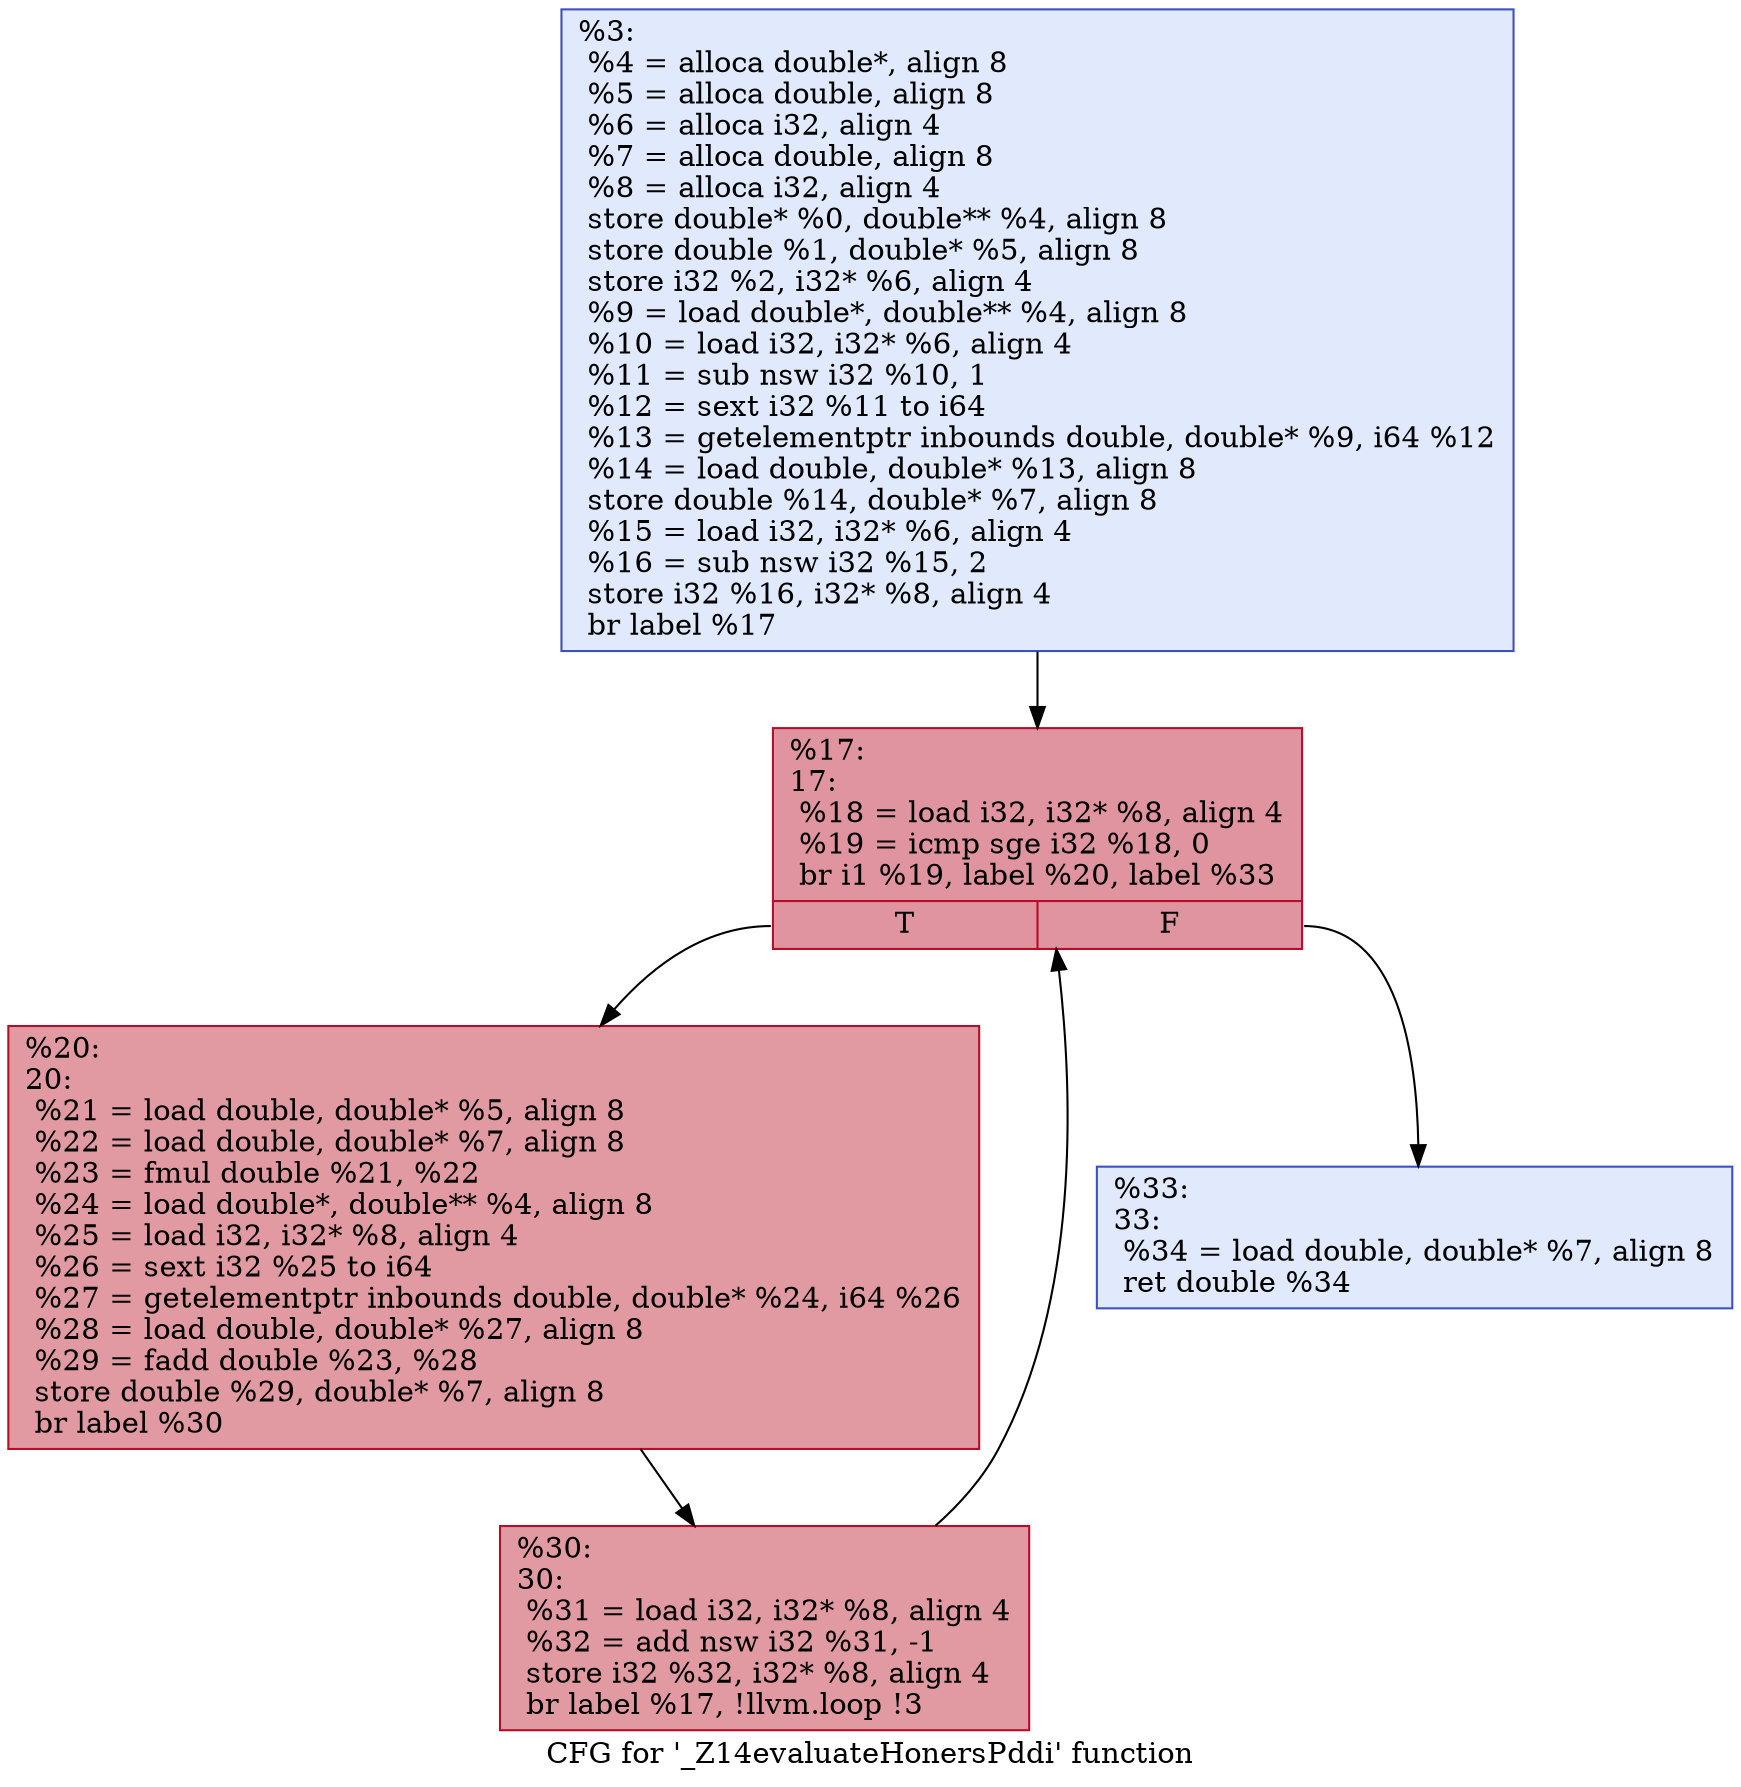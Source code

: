digraph "CFG for '_Z14evaluateHonersPddi' function" {
	label="CFG for '_Z14evaluateHonersPddi' function";

	Node0x20f8abb1de0 [shape=record,color="#3d50c3ff", style=filled, fillcolor="#b9d0f970",label="{%3:\l  %4 = alloca double*, align 8\l  %5 = alloca double, align 8\l  %6 = alloca i32, align 4\l  %7 = alloca double, align 8\l  %8 = alloca i32, align 4\l  store double* %0, double** %4, align 8\l  store double %1, double* %5, align 8\l  store i32 %2, i32* %6, align 4\l  %9 = load double*, double** %4, align 8\l  %10 = load i32, i32* %6, align 4\l  %11 = sub nsw i32 %10, 1\l  %12 = sext i32 %11 to i64\l  %13 = getelementptr inbounds double, double* %9, i64 %12\l  %14 = load double, double* %13, align 8\l  store double %14, double* %7, align 8\l  %15 = load i32, i32* %6, align 4\l  %16 = sub nsw i32 %15, 2\l  store i32 %16, i32* %8, align 4\l  br label %17\l}"];
	Node0x20f8abb1de0 -> Node0x20f8abb2290;
	Node0x20f8abb2290 [shape=record,color="#b70d28ff", style=filled, fillcolor="#b70d2870",label="{%17:\l17:                                               \l  %18 = load i32, i32* %8, align 4\l  %19 = icmp sge i32 %18, 0\l  br i1 %19, label %20, label %33\l|{<s0>T|<s1>F}}"];
	Node0x20f8abb2290:s0 -> Node0x20f8abb1c00;
	Node0x20f8abb2290:s1 -> Node0x20f8abb0a80;
	Node0x20f8abb1c00 [shape=record,color="#b70d28ff", style=filled, fillcolor="#bb1b2c70",label="{%20:\l20:                                               \l  %21 = load double, double* %5, align 8\l  %22 = load double, double* %7, align 8\l  %23 = fmul double %21, %22\l  %24 = load double*, double** %4, align 8\l  %25 = load i32, i32* %8, align 4\l  %26 = sext i32 %25 to i64\l  %27 = getelementptr inbounds double, double* %24, i64 %26\l  %28 = load double, double* %27, align 8\l  %29 = fadd double %23, %28\l  store double %29, double* %7, align 8\l  br label %30\l}"];
	Node0x20f8abb1c00 -> Node0x20f8abb1a70;
	Node0x20f8abb1a70 [shape=record,color="#b70d28ff", style=filled, fillcolor="#bb1b2c70",label="{%30:\l30:                                               \l  %31 = load i32, i32* %8, align 4\l  %32 = add nsw i32 %31, -1\l  store i32 %32, i32* %8, align 4\l  br label %17, !llvm.loop !3\l}"];
	Node0x20f8abb1a70 -> Node0x20f8abb2290;
	Node0x20f8abb0a80 [shape=record,color="#3d50c3ff", style=filled, fillcolor="#b9d0f970",label="{%33:\l33:                                               \l  %34 = load double, double* %7, align 8\l  ret double %34\l}"];
}
